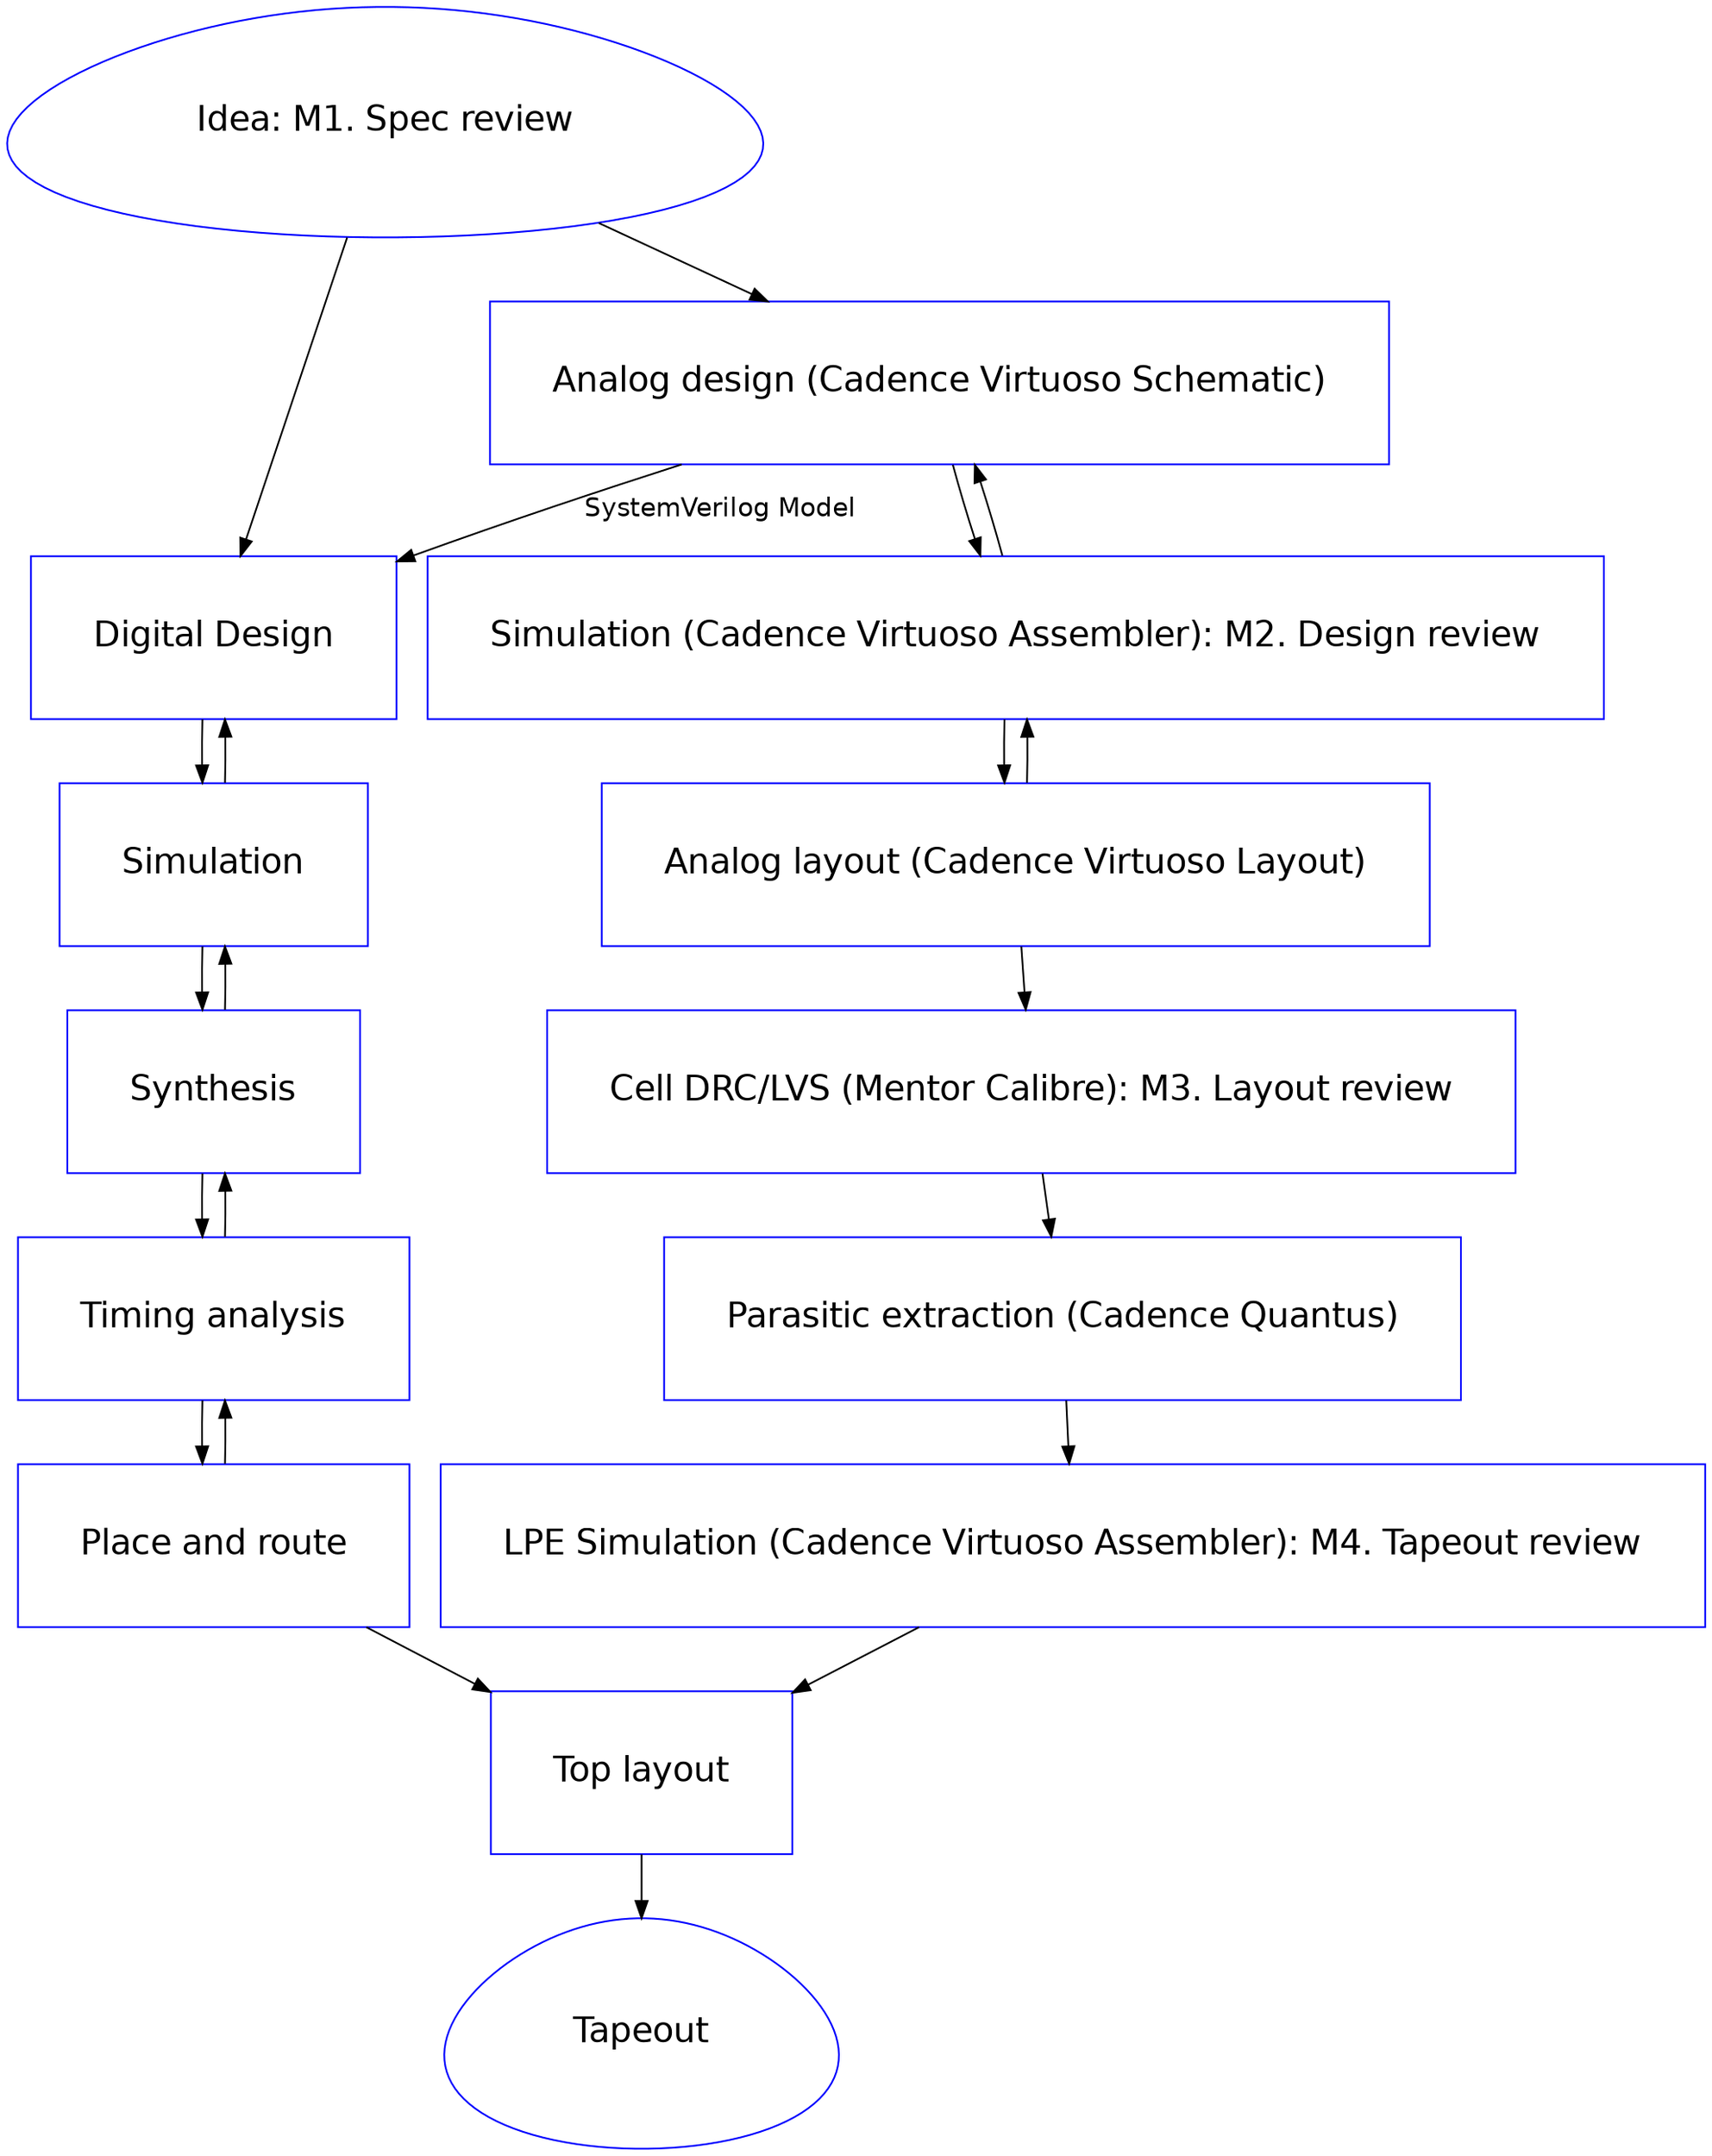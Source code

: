 digraph G{

node [margin=0.5 color=blue fontcolor=black fontsize=20 width=0.5 shape=box fontname="Helvetica"]
I [label="Idea: M1. Spec review",shape=egg]
D [label="Digital Design"]
S [label="Simulation"]
SY [label="Synthesis"]
TA [label="Timing analysis"]
PNR [label="Place and route"]
LAT [label="Top layout"]

TO [label="Tapeout",shape=egg]

AD [label="Analog design (Cadence Virtuoso Schematic)"]
AS [label="Simulation (Cadence Virtuoso Assembler): M2. Design review"]
AL [label="Analog layout (Cadence Virtuoso Layout)"]
ASLPE [label="LPE Simulation (Cadence Virtuoso Assembler): M4. Tapeout review"]

VER [label="Cell DRC/LVS (Mentor Calibre): M3. Layout review"]
LPE [label="Parasitic extraction (Cadence Quantus)"]
D -> S -> SY -> TA -> PNR -> LAT
PNR -> TA -> SY -> S -> D


AD -> D [label="SystemVerilog Model" fontsize=15 fontname=Helvetica]

I -> AD
I -> D

AD -> AS -> AL -> VER -> LPE -> ASLPE -> LAT
AL -> AS -> AD
LAT->  TO

}
